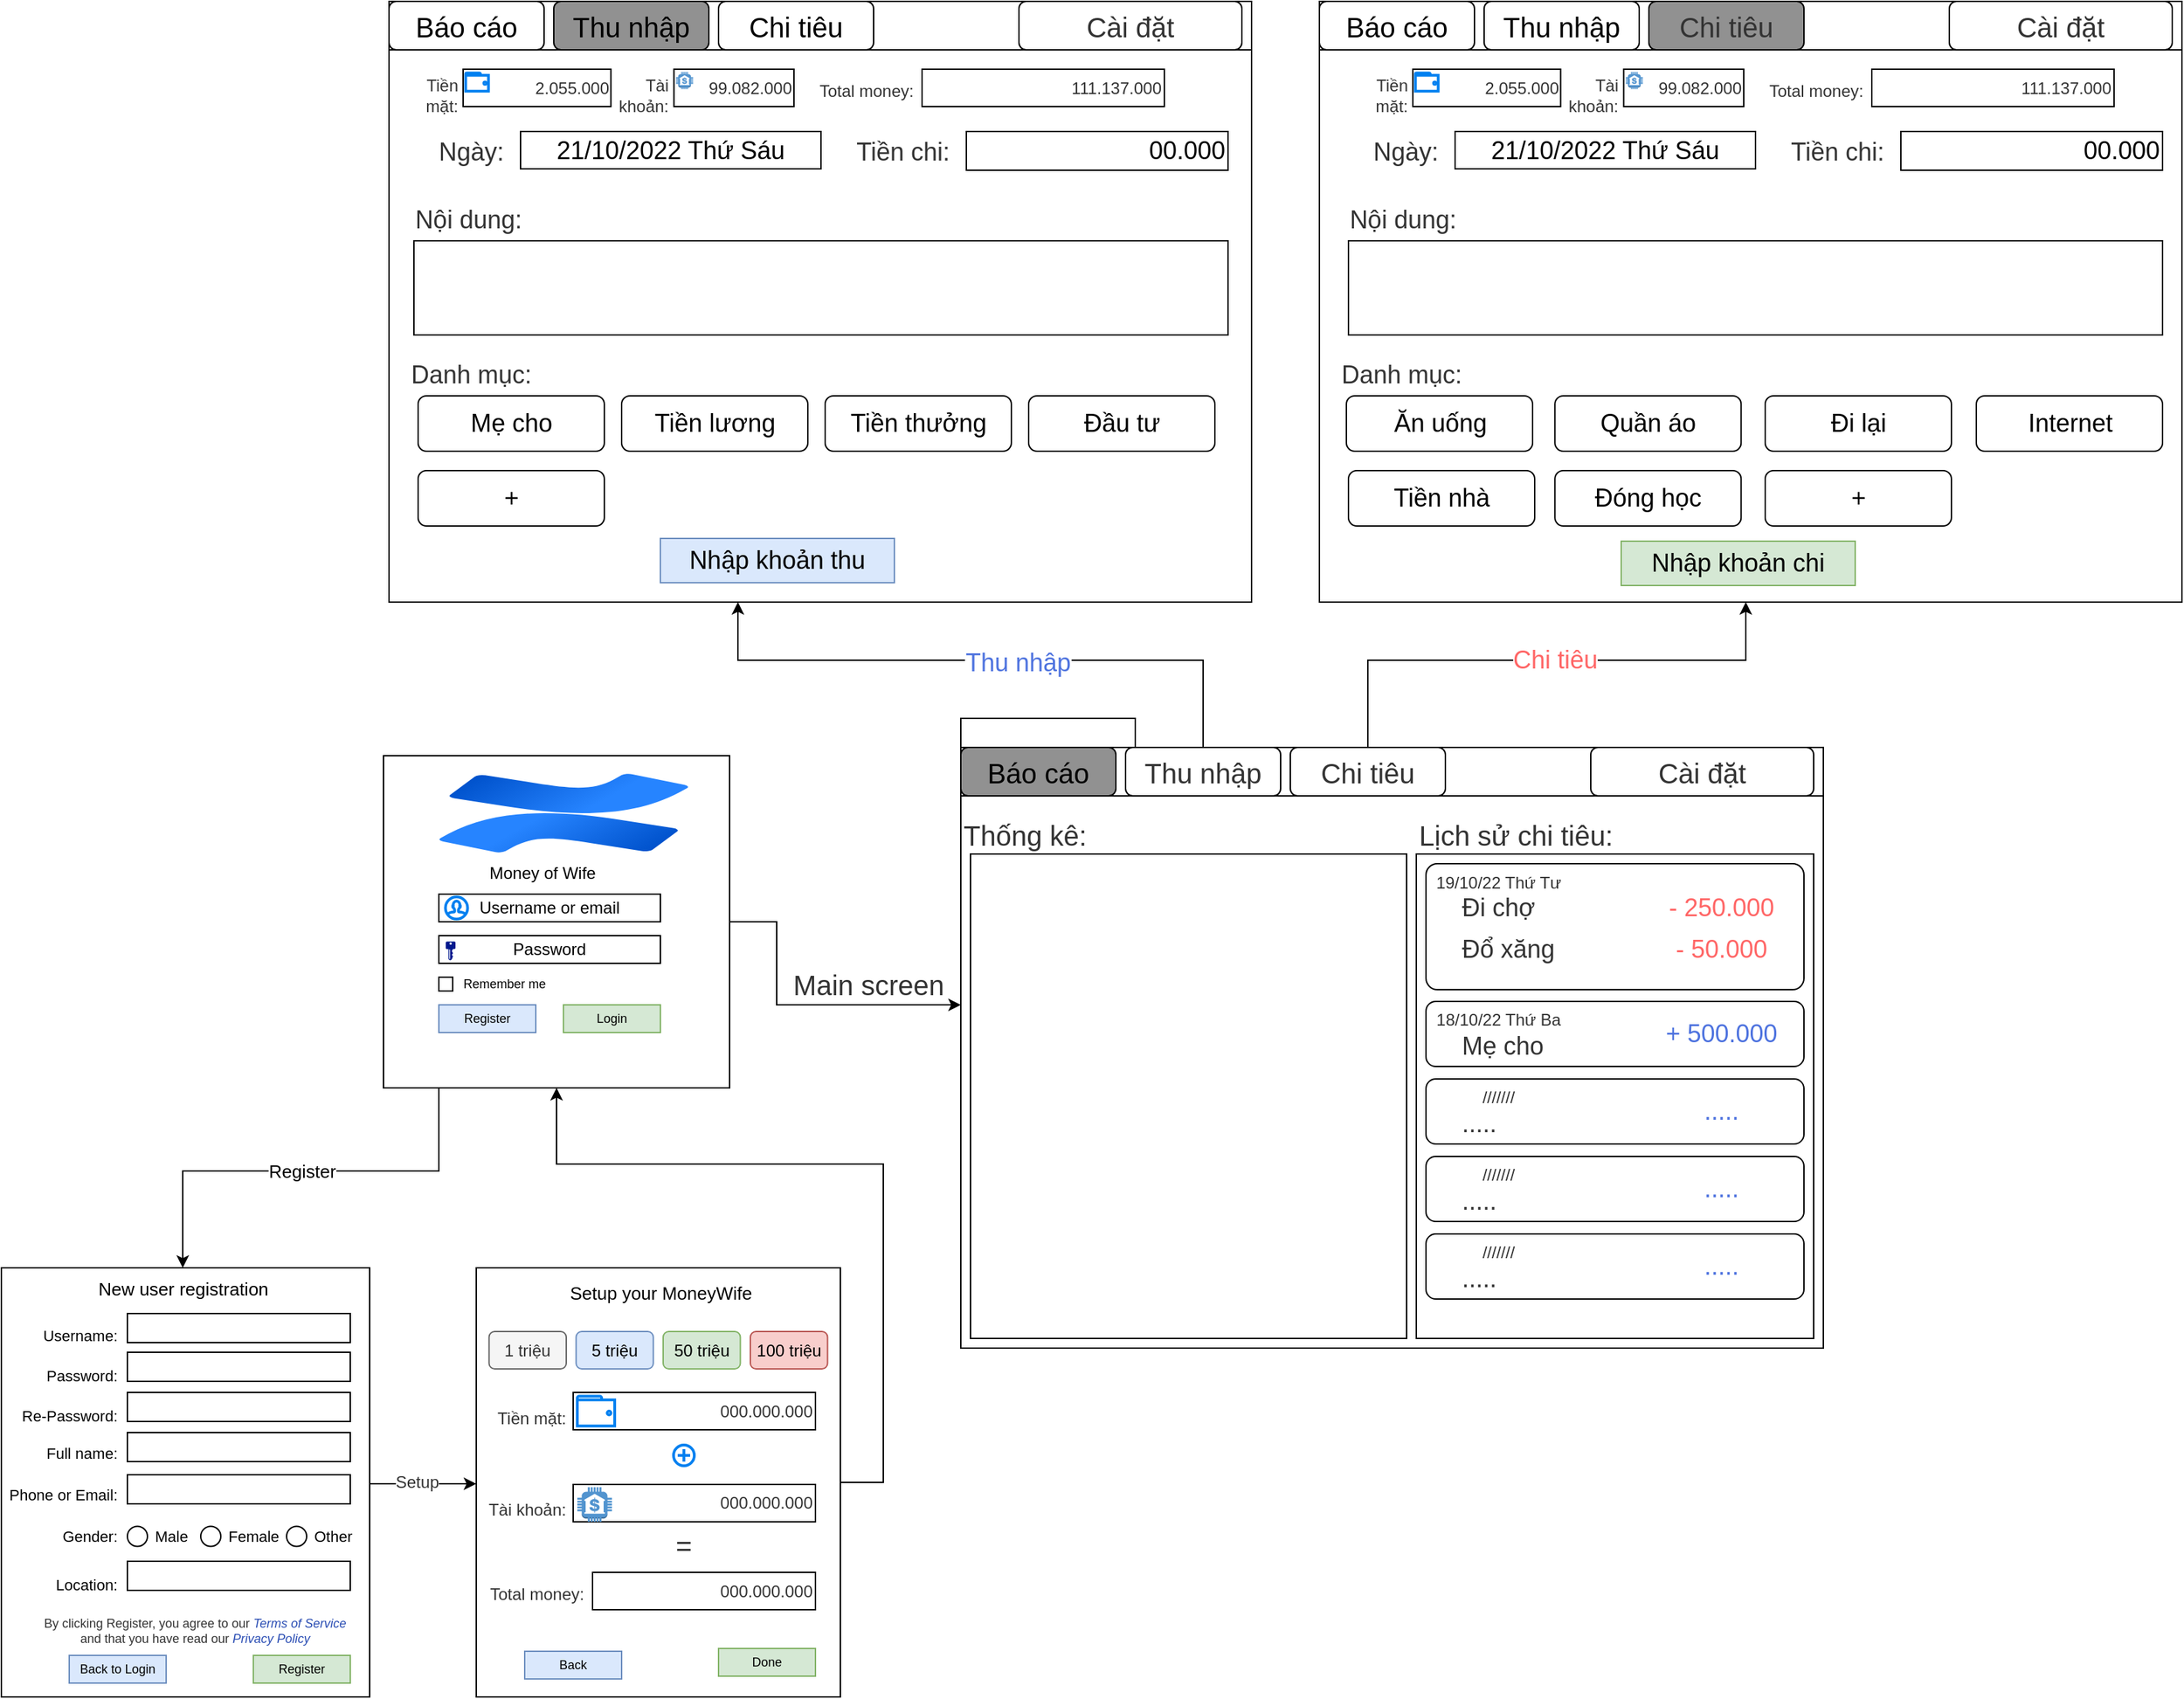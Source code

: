 <mxfile version="20.3.0" type="device"><diagram id="CC3MTmt1uT11RO-_CeCF" name="Page-1"><mxGraphModel dx="1822" dy="1257" grid="1" gridSize="7" guides="1" tooltips="1" connect="1" arrows="1" fold="1" page="0" pageScale="1" pageWidth="1600" pageHeight="900" math="0" shadow="0"><root><mxCell id="0"/><mxCell id="1" parent="0"/><mxCell id="pbvenS1O6Oq9CBR0KBw4-19" value="" style="edgeStyle=orthogonalEdgeStyle;rounded=0;orthogonalLoop=1;jettySize=auto;html=1;fontSize=9;" parent="1" source="pbvenS1O6Oq9CBR0KBw4-1" target="pbvenS1O6Oq9CBR0KBw4-18" edge="1"><mxGeometry relative="1" as="geometry"><Array as="points"><mxPoint x="120" y="530"/><mxPoint x="-65" y="530"/></Array></mxGeometry></mxCell><mxCell id="pbvenS1O6Oq9CBR0KBw4-20" value="Register" style="edgeLabel;html=1;align=center;verticalAlign=middle;resizable=0;points=[];fontSize=13;" parent="pbvenS1O6Oq9CBR0KBw4-19" vertex="1" connectable="0"><mxGeometry x="-0.134" y="2" relative="1" as="geometry"><mxPoint x="-23" y="-2" as="offset"/></mxGeometry></mxCell><mxCell id="pbvenS1O6Oq9CBR0KBw4-93" style="edgeStyle=orthogonalEdgeStyle;rounded=0;orthogonalLoop=1;jettySize=auto;html=1;fontSize=20;fontColor=#333333;" parent="1" source="pbvenS1O6Oq9CBR0KBw4-1" target="pbvenS1O6Oq9CBR0KBw4-88" edge="1"><mxGeometry relative="1" as="geometry"><Array as="points"><mxPoint x="364" y="350"/><mxPoint x="364" y="410"/></Array></mxGeometry></mxCell><mxCell id="pbvenS1O6Oq9CBR0KBw4-1" value="" style="rounded=0;whiteSpace=wrap;html=1;" parent="1" vertex="1"><mxGeometry x="80" y="230" width="250" height="240" as="geometry"/></mxCell><mxCell id="pbvenS1O6Oq9CBR0KBw4-2" value="Username or email" style="rounded=0;whiteSpace=wrap;html=1;" parent="1" vertex="1"><mxGeometry x="120" y="330" width="160" height="20" as="geometry"/></mxCell><mxCell id="pbvenS1O6Oq9CBR0KBw4-3" value="Password" style="rounded=0;whiteSpace=wrap;html=1;" parent="1" vertex="1"><mxGeometry x="120" y="360" width="160" height="20" as="geometry"/></mxCell><mxCell id="pbvenS1O6Oq9CBR0KBw4-4" value="Money of Wife" style="text;html=1;strokeColor=none;fillColor=none;align=center;verticalAlign=middle;whiteSpace=wrap;rounded=0;" parent="1" vertex="1"><mxGeometry x="150" y="300" width="90" height="30" as="geometry"/></mxCell><mxCell id="pbvenS1O6Oq9CBR0KBw4-7" value="Login" style="rounded=0;whiteSpace=wrap;html=1;fontSize=9;fillColor=#d5e8d4;strokeColor=#82b366;" parent="1" vertex="1"><mxGeometry x="210" y="410" width="70" height="20" as="geometry"/></mxCell><mxCell id="pbvenS1O6Oq9CBR0KBw4-9" value="Register" style="rounded=0;whiteSpace=wrap;html=1;fontSize=9;fillColor=#dae8fc;strokeColor=#6c8ebf;" parent="1" vertex="1"><mxGeometry x="120" y="410" width="70" height="20" as="geometry"/></mxCell><mxCell id="pbvenS1O6Oq9CBR0KBw4-10" value="" style="html=1;verticalLabelPosition=bottom;align=center;labelBackgroundColor=#ffffff;verticalAlign=top;strokeWidth=2;strokeColor=#0080F0;shadow=0;dashed=0;shape=mxgraph.ios7.icons.user;fontSize=9;aspect=fixed;" parent="1" vertex="1"><mxGeometry x="124.75" y="332" width="16" height="16" as="geometry"/></mxCell><mxCell id="pbvenS1O6Oq9CBR0KBw4-12" value="" style="sketch=0;aspect=fixed;pointerEvents=1;shadow=0;dashed=0;html=1;strokeColor=none;labelPosition=center;verticalLabelPosition=bottom;verticalAlign=top;align=center;fillColor=#00188D;shape=mxgraph.mscae.enterprise.key_permissions;fontSize=9;" parent="1" vertex="1"><mxGeometry x="125" y="364.27" width="7" height="13.47" as="geometry"/></mxCell><mxCell id="pbvenS1O6Oq9CBR0KBw4-13" value="" style="image;image=img/lib/atlassian/Confluence_Logo.svg;fontSize=9;" parent="1" vertex="1"><mxGeometry x="120" y="243" width="180.5" height="57" as="geometry"/></mxCell><mxCell id="pbvenS1O6Oq9CBR0KBw4-14" value="" style="group" parent="1" vertex="1" connectable="0"><mxGeometry x="120" y="390" width="80" height="10" as="geometry"/></mxCell><mxCell id="pbvenS1O6Oq9CBR0KBw4-5" value="Remember me" style="text;html=1;strokeColor=none;fillColor=none;align=center;verticalAlign=middle;whiteSpace=wrap;rounded=0;fontSize=9;" parent="pbvenS1O6Oq9CBR0KBw4-14" vertex="1"><mxGeometry x="15" width="65" height="10" as="geometry"/></mxCell><mxCell id="pbvenS1O6Oq9CBR0KBw4-6" value="" style="rounded=0;whiteSpace=wrap;html=1;fontSize=9;" parent="pbvenS1O6Oq9CBR0KBw4-14" vertex="1"><mxGeometry width="10" height="10" as="geometry"/></mxCell><mxCell id="pbvenS1O6Oq9CBR0KBw4-56" value="" style="edgeStyle=orthogonalEdgeStyle;rounded=0;orthogonalLoop=1;jettySize=auto;html=1;fontSize=9;fontColor=#294CB3;" parent="1" source="pbvenS1O6Oq9CBR0KBw4-18" target="pbvenS1O6Oq9CBR0KBw4-55" edge="1"><mxGeometry relative="1" as="geometry"><Array as="points"><mxPoint x="105" y="756"/><mxPoint x="105" y="756"/></Array></mxGeometry></mxCell><mxCell id="pbvenS1O6Oq9CBR0KBw4-58" value="&lt;font color=&quot;#333333&quot; style=&quot;font-size: 12px;&quot;&gt;Setup&lt;/font&gt;" style="edgeLabel;html=1;align=center;verticalAlign=middle;resizable=0;points=[];fontSize=12;fontColor=#294CB3;" parent="pbvenS1O6Oq9CBR0KBw4-56" vertex="1" connectable="0"><mxGeometry x="0.135" relative="1" as="geometry"><mxPoint x="-10" y="-1" as="offset"/></mxGeometry></mxCell><mxCell id="pbvenS1O6Oq9CBR0KBw4-18" value="" style="rounded=0;whiteSpace=wrap;html=1;" parent="1" vertex="1"><mxGeometry x="-196" y="600" width="266" height="310" as="geometry"/></mxCell><mxCell id="pbvenS1O6Oq9CBR0KBw4-21" value="New user registration" style="text;html=1;strokeColor=none;fillColor=none;align=center;verticalAlign=middle;whiteSpace=wrap;rounded=0;fontSize=13;" parent="1" vertex="1"><mxGeometry x="-132.5" y="600" width="135" height="30" as="geometry"/></mxCell><mxCell id="pbvenS1O6Oq9CBR0KBw4-22" value="Username:" style="text;html=1;strokeColor=none;fillColor=none;align=right;verticalAlign=middle;whiteSpace=wrap;rounded=0;fontSize=11;" parent="1" vertex="1"><mxGeometry x="-170" y="644" width="60" height="10" as="geometry"/></mxCell><mxCell id="pbvenS1O6Oq9CBR0KBw4-23" value="Password:" style="text;html=1;strokeColor=none;fillColor=none;align=right;verticalAlign=middle;whiteSpace=wrap;rounded=0;fontSize=11;" parent="1" vertex="1"><mxGeometry x="-170" y="673" width="60" height="9" as="geometry"/></mxCell><mxCell id="pbvenS1O6Oq9CBR0KBw4-24" value="Re-Password:" style="text;html=1;strokeColor=none;fillColor=none;align=right;verticalAlign=middle;whiteSpace=wrap;rounded=0;fontSize=11;" parent="1" vertex="1"><mxGeometry x="-190" y="702" width="80" height="9" as="geometry"/></mxCell><mxCell id="pbvenS1O6Oq9CBR0KBw4-25" value="Phone or Email:" style="text;html=1;strokeColor=none;fillColor=none;align=right;verticalAlign=middle;whiteSpace=wrap;rounded=0;fontSize=11;" parent="1" vertex="1"><mxGeometry x="-196" y="756.5" width="86" height="14" as="geometry"/></mxCell><mxCell id="pbvenS1O6Oq9CBR0KBw4-26" value="Full name:" style="text;html=1;strokeColor=none;fillColor=none;align=right;verticalAlign=middle;whiteSpace=wrap;rounded=0;fontSize=11;" parent="1" vertex="1"><mxGeometry x="-170" y="728" width="60" height="12" as="geometry"/></mxCell><mxCell id="pbvenS1O6Oq9CBR0KBw4-29" value="Gender:" style="text;html=1;strokeColor=none;fillColor=none;align=right;verticalAlign=middle;whiteSpace=wrap;rounded=0;fontSize=11;" parent="1" vertex="1"><mxGeometry x="-170" y="784" width="60" height="20" as="geometry"/></mxCell><mxCell id="pbvenS1O6Oq9CBR0KBw4-30" value="Location:" style="text;html=1;strokeColor=none;fillColor=none;align=right;verticalAlign=middle;whiteSpace=wrap;rounded=0;fontSize=11;" parent="1" vertex="1"><mxGeometry x="-170" y="819" width="60" height="20" as="geometry"/></mxCell><mxCell id="pbvenS1O6Oq9CBR0KBw4-31" value="Register" style="rounded=0;whiteSpace=wrap;html=1;fontSize=9;fillColor=#d5e8d4;strokeColor=#82b366;" parent="1" vertex="1"><mxGeometry x="-14" y="880" width="70" height="20" as="geometry"/></mxCell><mxCell id="pbvenS1O6Oq9CBR0KBw4-32" value="" style="rounded=0;whiteSpace=wrap;html=1;fontSize=11;" parent="1" vertex="1"><mxGeometry x="-105" y="633" width="161" height="21" as="geometry"/></mxCell><mxCell id="pbvenS1O6Oq9CBR0KBw4-33" value="" style="rounded=0;whiteSpace=wrap;html=1;fontSize=11;" parent="1" vertex="1"><mxGeometry x="-105" y="661" width="161" height="21" as="geometry"/></mxCell><mxCell id="pbvenS1O6Oq9CBR0KBw4-34" value="" style="rounded=0;whiteSpace=wrap;html=1;fontSize=11;" parent="1" vertex="1"><mxGeometry x="-105" y="690" width="161" height="21" as="geometry"/></mxCell><mxCell id="pbvenS1O6Oq9CBR0KBw4-35" value="" style="rounded=0;whiteSpace=wrap;html=1;fontSize=11;" parent="1" vertex="1"><mxGeometry x="-105" y="719" width="161" height="21" as="geometry"/></mxCell><mxCell id="pbvenS1O6Oq9CBR0KBw4-36" value="" style="rounded=0;whiteSpace=wrap;html=1;fontSize=11;" parent="1" vertex="1"><mxGeometry x="-105" y="749.5" width="161" height="21" as="geometry"/></mxCell><mxCell id="pbvenS1O6Oq9CBR0KBw4-38" value="" style="rounded=0;whiteSpace=wrap;html=1;fontSize=11;" parent="1" vertex="1"><mxGeometry x="-105" y="812" width="161" height="21" as="geometry"/></mxCell><mxCell id="pbvenS1O6Oq9CBR0KBw4-41" value="" style="group" parent="1" vertex="1" connectable="0"><mxGeometry x="-105" y="786.75" width="52.5" height="14.5" as="geometry"/></mxCell><mxCell id="pbvenS1O6Oq9CBR0KBw4-39" value="" style="ellipse;whiteSpace=wrap;html=1;aspect=fixed;fontSize=11;" parent="pbvenS1O6Oq9CBR0KBw4-41" vertex="1"><mxGeometry width="14.5" height="14.5" as="geometry"/></mxCell><mxCell id="pbvenS1O6Oq9CBR0KBw4-40" value="Male" style="text;html=1;strokeColor=none;fillColor=none;align=left;verticalAlign=middle;whiteSpace=wrap;rounded=0;fontSize=11;" parent="pbvenS1O6Oq9CBR0KBw4-41" vertex="1"><mxGeometry x="17.5" y="3.75" width="35" height="7" as="geometry"/></mxCell><mxCell id="pbvenS1O6Oq9CBR0KBw4-44" value="" style="group" parent="1" vertex="1" connectable="0"><mxGeometry x="-52" y="786.75" width="52.5" height="14.5" as="geometry"/></mxCell><mxCell id="pbvenS1O6Oq9CBR0KBw4-45" value="" style="ellipse;whiteSpace=wrap;html=1;aspect=fixed;fontSize=11;" parent="pbvenS1O6Oq9CBR0KBw4-44" vertex="1"><mxGeometry width="14.5" height="14.5" as="geometry"/></mxCell><mxCell id="pbvenS1O6Oq9CBR0KBw4-46" value="Female" style="text;html=1;strokeColor=none;fillColor=none;align=left;verticalAlign=middle;whiteSpace=wrap;rounded=0;fontSize=11;" parent="pbvenS1O6Oq9CBR0KBw4-44" vertex="1"><mxGeometry x="17.5" y="3.75" width="35" height="7" as="geometry"/></mxCell><mxCell id="pbvenS1O6Oq9CBR0KBw4-47" value="" style="group" parent="1" vertex="1" connectable="0"><mxGeometry x="10" y="786.75" width="52.5" height="14.5" as="geometry"/></mxCell><mxCell id="pbvenS1O6Oq9CBR0KBw4-48" value="" style="ellipse;whiteSpace=wrap;html=1;aspect=fixed;fontSize=11;" parent="pbvenS1O6Oq9CBR0KBw4-47" vertex="1"><mxGeometry width="14.5" height="14.5" as="geometry"/></mxCell><mxCell id="pbvenS1O6Oq9CBR0KBw4-49" value="Other" style="text;html=1;strokeColor=none;fillColor=none;align=left;verticalAlign=middle;whiteSpace=wrap;rounded=0;fontSize=11;" parent="pbvenS1O6Oq9CBR0KBw4-47" vertex="1"><mxGeometry x="17.5" y="3.75" width="35" height="7" as="geometry"/></mxCell><mxCell id="pbvenS1O6Oq9CBR0KBw4-51" value="Back to Login" style="rounded=0;whiteSpace=wrap;html=1;fontSize=9;fillColor=#dae8fc;strokeColor=#6c8ebf;" parent="1" vertex="1"><mxGeometry x="-147" y="880" width="70" height="20" as="geometry"/></mxCell><mxCell id="pbvenS1O6Oq9CBR0KBw4-54" value="&lt;font color=&quot;#333333&quot;&gt;By clicking Register, you agree to our &lt;/font&gt;&lt;font color=&quot;#294cb3&quot;&gt;&lt;i&gt;Terms of Service&lt;/i&gt;&lt;/font&gt;&lt;font color=&quot;#333333&quot;&gt; and that you have read our &lt;/font&gt;&lt;font color=&quot;#294cb3&quot;&gt;&lt;i&gt;Privacy Policy&lt;/i&gt;&lt;/font&gt;" style="text;html=1;strokeColor=none;fillColor=none;align=center;verticalAlign=middle;whiteSpace=wrap;rounded=0;fontSize=9;fontColor=#4E73DF;" parent="1" vertex="1"><mxGeometry x="-168" y="847" width="224" height="30" as="geometry"/></mxCell><mxCell id="pbvenS1O6Oq9CBR0KBw4-89" value="" style="edgeStyle=orthogonalEdgeStyle;rounded=0;orthogonalLoop=1;jettySize=auto;html=1;fontSize=20;fontColor=#333333;" parent="1" source="pbvenS1O6Oq9CBR0KBw4-55" target="pbvenS1O6Oq9CBR0KBw4-1" edge="1"><mxGeometry relative="1" as="geometry"><Array as="points"><mxPoint x="441" y="755"/><mxPoint x="441" y="525"/><mxPoint x="205" y="525"/></Array></mxGeometry></mxCell><mxCell id="pbvenS1O6Oq9CBR0KBw4-55" value="" style="rounded=0;whiteSpace=wrap;html=1;" parent="1" vertex="1"><mxGeometry x="147" y="600" width="263" height="310" as="geometry"/></mxCell><mxCell id="pbvenS1O6Oq9CBR0KBw4-57" value="Setup your MoneyWife" style="text;html=1;strokeColor=none;fillColor=none;align=center;verticalAlign=middle;whiteSpace=wrap;rounded=0;fontSize=13;" parent="1" vertex="1"><mxGeometry x="212.5" y="603" width="135" height="30" as="geometry"/></mxCell><mxCell id="pbvenS1O6Oq9CBR0KBw4-62" value="1 triệu" style="rounded=1;whiteSpace=wrap;html=1;fontSize=12;fontColor=#333333;fillColor=#f5f5f5;strokeColor=#666666;" parent="1" vertex="1"><mxGeometry x="156.25" y="646" width="55.75" height="27" as="geometry"/></mxCell><mxCell id="pbvenS1O6Oq9CBR0KBw4-64" value="5 triệu" style="rounded=1;whiteSpace=wrap;html=1;fontSize=12;fillColor=#dae8fc;strokeColor=#6c8ebf;" parent="1" vertex="1"><mxGeometry x="219.13" y="646" width="55.75" height="27" as="geometry"/></mxCell><mxCell id="pbvenS1O6Oq9CBR0KBw4-65" value="50 triệu" style="rounded=1;whiteSpace=wrap;html=1;fontSize=12;fillColor=#d5e8d4;strokeColor=#82b366;" parent="1" vertex="1"><mxGeometry x="282" y="646" width="55.75" height="27" as="geometry"/></mxCell><mxCell id="pbvenS1O6Oq9CBR0KBw4-66" value="100 triệu" style="rounded=1;whiteSpace=wrap;html=1;fontSize=12;fillColor=#f8cecc;strokeColor=#b85450;" parent="1" vertex="1"><mxGeometry x="345" y="646" width="55.75" height="27" as="geometry"/></mxCell><mxCell id="pbvenS1O6Oq9CBR0KBw4-76" value="" style="group" parent="1" vertex="1" connectable="0"><mxGeometry x="140.75" y="690" width="251.25" height="28.5" as="geometry"/></mxCell><mxCell id="pbvenS1O6Oq9CBR0KBw4-69" value="000.000.000" style="rounded=0;whiteSpace=wrap;html=1;fontSize=12;fontColor=#333333;align=right;" parent="pbvenS1O6Oq9CBR0KBw4-76" vertex="1"><mxGeometry x="76.25" width="175" height="27" as="geometry"/></mxCell><mxCell id="pbvenS1O6Oq9CBR0KBw4-70" value="" style="html=1;verticalLabelPosition=bottom;align=center;labelBackgroundColor=#ffffff;verticalAlign=top;strokeWidth=2;strokeColor=#0080F0;shadow=0;dashed=0;shape=mxgraph.ios7.icons.wallet;fontSize=12;fontColor=#333333;aspect=fixed;" parent="pbvenS1O6Oq9CBR0KBw4-76" vertex="1"><mxGeometry x="79.25" y="2.7" width="27" height="21.6" as="geometry"/></mxCell><mxCell id="pbvenS1O6Oq9CBR0KBw4-72" value="Tiền mặt:" style="text;html=1;strokeColor=none;fillColor=none;align=right;verticalAlign=middle;whiteSpace=wrap;rounded=0;fontSize=12;fontColor=#333333;" parent="pbvenS1O6Oq9CBR0KBw4-76" vertex="1"><mxGeometry y="8.5" width="73" height="20" as="geometry"/></mxCell><mxCell id="pbvenS1O6Oq9CBR0KBw4-77" value="" style="group" parent="1" vertex="1" connectable="0"><mxGeometry x="140.75" y="756.5" width="251.25" height="28.5" as="geometry"/></mxCell><mxCell id="pbvenS1O6Oq9CBR0KBw4-73" value="000.000.000" style="rounded=0;whiteSpace=wrap;html=1;fontSize=12;fontColor=#333333;align=right;" parent="pbvenS1O6Oq9CBR0KBw4-77" vertex="1"><mxGeometry x="76.25" width="175" height="27" as="geometry"/></mxCell><mxCell id="pbvenS1O6Oq9CBR0KBw4-74" value="Tài khoản:" style="text;html=1;strokeColor=none;fillColor=none;align=right;verticalAlign=middle;whiteSpace=wrap;rounded=0;fontSize=12;fontColor=#333333;" parent="pbvenS1O6Oq9CBR0KBw4-77" vertex="1"><mxGeometry y="8.5" width="73" height="20" as="geometry"/></mxCell><mxCell id="pbvenS1O6Oq9CBR0KBw4-75" value="" style="outlineConnect=0;dashed=0;verticalLabelPosition=bottom;verticalAlign=top;align=center;html=1;shape=mxgraph.aws3.bank;fillColor=#5294CF;gradientColor=none;fontSize=12;fontColor=#333333;aspect=fixed;" parent="pbvenS1O6Oq9CBR0KBw4-77" vertex="1"><mxGeometry x="79.25" y="2" width="25" height="25" as="geometry"/></mxCell><mxCell id="pbvenS1O6Oq9CBR0KBw4-78" value="" style="group" parent="1" vertex="1" connectable="0"><mxGeometry x="154" y="820" width="252" height="27" as="geometry"/></mxCell><mxCell id="pbvenS1O6Oq9CBR0KBw4-59" value="000.000.000" style="rounded=0;whiteSpace=wrap;html=1;fontSize=12;fontColor=#333333;align=right;" parent="pbvenS1O6Oq9CBR0KBw4-78" vertex="1"><mxGeometry x="77" width="161" height="27" as="geometry"/></mxCell><mxCell id="pbvenS1O6Oq9CBR0KBw4-60" value="Total money:" style="text;html=1;strokeColor=none;fillColor=none;align=right;verticalAlign=middle;whiteSpace=wrap;rounded=0;fontSize=12;fontColor=#333333;" parent="pbvenS1O6Oq9CBR0KBw4-78" vertex="1"><mxGeometry y="6" width="73" height="20" as="geometry"/></mxCell><mxCell id="pbvenS1O6Oq9CBR0KBw4-82" value="" style="html=1;verticalLabelPosition=bottom;align=center;labelBackgroundColor=#ffffff;verticalAlign=top;strokeWidth=2;strokeColor=#0080F0;shadow=0;dashed=0;shape=mxgraph.ios7.icons.add;fontSize=12;fontColor=#333333;aspect=fixed;" parent="1" vertex="1"><mxGeometry x="289.5" y="728" width="15" height="15" as="geometry"/></mxCell><mxCell id="pbvenS1O6Oq9CBR0KBw4-83" value="=" style="text;html=1;strokeColor=none;fillColor=none;align=center;verticalAlign=middle;whiteSpace=wrap;rounded=0;fontSize=20;fontColor=#333333;" parent="1" vertex="1"><mxGeometry x="267" y="785" width="60" height="30" as="geometry"/></mxCell><mxCell id="pbvenS1O6Oq9CBR0KBw4-84" value="Done" style="rounded=0;whiteSpace=wrap;html=1;fontSize=9;fillColor=#d5e8d4;strokeColor=#82b366;" parent="1" vertex="1"><mxGeometry x="322" y="875" width="70" height="20" as="geometry"/></mxCell><mxCell id="pbvenS1O6Oq9CBR0KBw4-85" value="Back" style="rounded=0;whiteSpace=wrap;html=1;fontSize=9;fillColor=#dae8fc;strokeColor=#6c8ebf;" parent="1" vertex="1"><mxGeometry x="182" y="877" width="70" height="20" as="geometry"/></mxCell><mxCell id="pbvenS1O6Oq9CBR0KBw4-169" value="" style="edgeStyle=orthogonalEdgeStyle;rounded=0;orthogonalLoop=1;jettySize=auto;html=1;fontSize=18;fontColor=#4E73DF;" parent="1" source="pbvenS1O6Oq9CBR0KBw4-88" target="pbvenS1O6Oq9CBR0KBw4-168" edge="1"><mxGeometry relative="1" as="geometry"><Array as="points"><mxPoint x="791" y="161"/><mxPoint x="1064" y="161"/></Array></mxGeometry></mxCell><mxCell id="pbvenS1O6Oq9CBR0KBw4-170" value="&lt;font color=&quot;#ff6666&quot;&gt;Chi tiêu&lt;/font&gt;" style="edgeLabel;html=1;align=center;verticalAlign=middle;resizable=0;points=[];fontSize=18;fontColor=#4E73DF;" parent="pbvenS1O6Oq9CBR0KBw4-169" vertex="1" connectable="0"><mxGeometry x="0.147" relative="1" as="geometry"><mxPoint x="-19" as="offset"/></mxGeometry></mxCell><mxCell id="pbvenS1O6Oq9CBR0KBw4-186" style="edgeStyle=orthogonalEdgeStyle;rounded=0;orthogonalLoop=1;jettySize=auto;html=1;fontSize=18;fontColor=#4E73DF;" parent="1" source="pbvenS1O6Oq9CBR0KBw4-88" target="pbvenS1O6Oq9CBR0KBw4-179" edge="1"><mxGeometry relative="1" as="geometry"><Array as="points"><mxPoint x="672" y="161"/><mxPoint x="336" y="161"/></Array></mxGeometry></mxCell><mxCell id="pbvenS1O6Oq9CBR0KBw4-187" value="&lt;span style=&quot;color: rgb(78, 115, 223);&quot;&gt;Thu nhập&lt;/span&gt;" style="edgeLabel;html=1;align=center;verticalAlign=middle;resizable=0;points=[];fontSize=18;fontColor=#FF6666;" parent="pbvenS1O6Oq9CBR0KBw4-186" vertex="1" connectable="0"><mxGeometry x="-0.107" y="2" relative="1" as="geometry"><mxPoint as="offset"/></mxGeometry></mxCell><mxCell id="pbvenS1O6Oq9CBR0KBw4-88" value="" style="rounded=0;whiteSpace=wrap;html=1;" parent="1" vertex="1"><mxGeometry x="497" y="224" width="623" height="434" as="geometry"/></mxCell><mxCell id="pbvenS1O6Oq9CBR0KBw4-96" value="Main screen" style="text;html=1;strokeColor=none;fillColor=none;align=center;verticalAlign=middle;whiteSpace=wrap;rounded=0;fontSize=20;fontColor=#333333;" parent="1" vertex="1"><mxGeometry x="371" y="380" width="119" height="30" as="geometry"/></mxCell><mxCell id="pbvenS1O6Oq9CBR0KBw4-98" value="" style="rounded=0;whiteSpace=wrap;html=1;fontSize=20;fontColor=#333333;" parent="1" vertex="1"><mxGeometry x="497" y="224" width="623" height="35" as="geometry"/></mxCell><mxCell id="pbvenS1O6Oq9CBR0KBw4-99" value="Thu nhập" style="rounded=1;whiteSpace=wrap;html=1;fontSize=20;fontColor=#333333;" parent="1" vertex="1"><mxGeometry x="616" y="224" width="112" height="35" as="geometry"/></mxCell><mxCell id="pbvenS1O6Oq9CBR0KBw4-100" value="Chi tiêu" style="rounded=1;whiteSpace=wrap;html=1;fontSize=20;fontColor=#333333;" parent="1" vertex="1"><mxGeometry x="735" y="224" width="112" height="35" as="geometry"/></mxCell><mxCell id="pbvenS1O6Oq9CBR0KBw4-102" value="Báo cáo" style="rounded=1;whiteSpace=wrap;html=1;fontSize=20;fillColor=#919191;" parent="1" vertex="1"><mxGeometry x="497" y="224" width="112" height="35" as="geometry"/></mxCell><mxCell id="pbvenS1O6Oq9CBR0KBw4-103" value="" style="rounded=0;whiteSpace=wrap;html=1;fontSize=20;fontColor=#333333;" parent="1" vertex="1"><mxGeometry x="497" y="203" width="126" height="21" as="geometry"/></mxCell><mxCell id="pbvenS1O6Oq9CBR0KBw4-107" value="Cài đặt" style="rounded=1;whiteSpace=wrap;html=1;fontSize=20;fontColor=#333333;" parent="1" vertex="1"><mxGeometry x="952" y="224" width="161" height="35" as="geometry"/></mxCell><mxCell id="pbvenS1O6Oq9CBR0KBw4-126" value="Lịch sử chi tiêu:" style="text;html=1;strokeColor=none;fillColor=none;align=left;verticalAlign=middle;whiteSpace=wrap;rounded=0;fontSize=20;fontColor=#333333;" parent="1" vertex="1"><mxGeometry x="826" y="271.5" width="175" height="30" as="geometry"/></mxCell><mxCell id="pbvenS1O6Oq9CBR0KBw4-127" value="" style="rounded=0;whiteSpace=wrap;html=1;fontSize=20;fontColor=#333333;fillColor=#FFFFFF;" parent="1" vertex="1"><mxGeometry x="826" y="301" width="287" height="350" as="geometry"/></mxCell><mxCell id="pbvenS1O6Oq9CBR0KBw4-128" value="" style="rounded=0;whiteSpace=wrap;html=1;fontSize=20;fontColor=#333333;fillColor=#FFFFFF;" parent="1" vertex="1"><mxGeometry x="504" y="301" width="315" height="350" as="geometry"/></mxCell><mxCell id="pbvenS1O6Oq9CBR0KBw4-129" value="Thống kê:" style="text;html=1;strokeColor=none;fillColor=none;align=left;verticalAlign=middle;whiteSpace=wrap;rounded=0;fontSize=20;fontColor=#333333;" parent="1" vertex="1"><mxGeometry x="497" y="271.5" width="175" height="30" as="geometry"/></mxCell><mxCell id="pbvenS1O6Oq9CBR0KBw4-140" value="" style="group" parent="1" vertex="1" connectable="0"><mxGeometry x="833" y="406" width="273" height="48.5" as="geometry"/></mxCell><mxCell id="pbvenS1O6Oq9CBR0KBw4-141" value="&lt;font style=&quot;font-size: 12px;&quot;&gt;&lt;br&gt;&lt;/font&gt;" style="rounded=1;whiteSpace=wrap;html=1;fontSize=20;fontColor=#333333;fillColor=#FFFFFF;align=left;spacingBottom=37;spacingTop=0;spacing=4;horizontal=1;verticalAlign=top;" parent="pbvenS1O6Oq9CBR0KBw4-140" vertex="1"><mxGeometry y="1.5" width="273" height="47" as="geometry"/></mxCell><mxCell id="pbvenS1O6Oq9CBR0KBw4-142" value="&lt;span style=&quot;text-align: left;&quot;&gt;18/10/22 Thứ Ba&lt;/span&gt;" style="text;html=1;strokeColor=none;fillColor=none;align=center;verticalAlign=middle;whiteSpace=wrap;rounded=0;fontSize=12;fontColor=#333333;" parent="pbvenS1O6Oq9CBR0KBw4-140" vertex="1"><mxGeometry width="105" height="30" as="geometry"/></mxCell><mxCell id="pbvenS1O6Oq9CBR0KBw4-143" value="+ 500.000" style="text;html=1;strokeColor=none;fillColor=none;align=center;verticalAlign=middle;whiteSpace=wrap;rounded=0;fontSize=18;fontColor=#4E73DF;" parent="pbvenS1O6Oq9CBR0KBw4-140" vertex="1"><mxGeometry x="168" y="18" width="91" height="14" as="geometry"/></mxCell><mxCell id="pbvenS1O6Oq9CBR0KBw4-144" value="Mẹ cho" style="text;html=1;strokeColor=none;fillColor=none;align=left;verticalAlign=middle;whiteSpace=wrap;rounded=0;fontSize=18;fontColor=#333333;" parent="pbvenS1O6Oq9CBR0KBw4-140" vertex="1"><mxGeometry x="24" y="18.5" width="74" height="30" as="geometry"/></mxCell><mxCell id="pbvenS1O6Oq9CBR0KBw4-130" value="&lt;font style=&quot;font-size: 12px;&quot;&gt;&lt;br&gt;&lt;/font&gt;" style="rounded=1;whiteSpace=wrap;html=1;fontSize=20;fontColor=#333333;fillColor=#FFFFFF;align=left;spacingBottom=37;spacingTop=0;spacing=4;horizontal=1;verticalAlign=top;arcSize=9;" parent="1" vertex="1"><mxGeometry x="833" y="308" width="273" height="91" as="geometry"/></mxCell><mxCell id="pbvenS1O6Oq9CBR0KBw4-131" value="&lt;span style=&quot;text-align: left;&quot;&gt;19/10/22 Thứ Tư&lt;/span&gt;" style="text;html=1;strokeColor=none;fillColor=none;align=center;verticalAlign=middle;whiteSpace=wrap;rounded=0;fontSize=12;fontColor=#333333;" parent="1" vertex="1"><mxGeometry x="833" y="306.5" width="105" height="30" as="geometry"/></mxCell><mxCell id="pbvenS1O6Oq9CBR0KBw4-132" value="- 250.000" style="text;html=1;strokeColor=none;fillColor=none;align=center;verticalAlign=middle;whiteSpace=wrap;rounded=0;fontSize=18;fontColor=#FF6666;" parent="1" vertex="1"><mxGeometry x="1001" y="333" width="91" height="14" as="geometry"/></mxCell><mxCell id="pbvenS1O6Oq9CBR0KBw4-133" value="Đi chợ" style="text;html=1;strokeColor=none;fillColor=none;align=left;verticalAlign=middle;whiteSpace=wrap;rounded=0;fontSize=18;fontColor=#333333;" parent="1" vertex="1"><mxGeometry x="857" y="325" width="74" height="30" as="geometry"/></mxCell><mxCell id="pbvenS1O6Oq9CBR0KBw4-145" value="Đổ xăng" style="text;html=1;strokeColor=none;fillColor=none;align=left;verticalAlign=middle;whiteSpace=wrap;rounded=0;fontSize=18;fontColor=#333333;" parent="1" vertex="1"><mxGeometry x="857" y="355" width="74" height="30" as="geometry"/></mxCell><mxCell id="pbvenS1O6Oq9CBR0KBw4-146" value="- 50.000" style="text;html=1;strokeColor=none;fillColor=none;align=center;verticalAlign=middle;whiteSpace=wrap;rounded=0;fontSize=18;fontColor=#FF6666;" parent="1" vertex="1"><mxGeometry x="1001" y="363" width="91" height="14" as="geometry"/></mxCell><mxCell id="pbvenS1O6Oq9CBR0KBw4-153" value="" style="group" parent="1" vertex="1" connectable="0"><mxGeometry x="833" y="462" width="273" height="48.5" as="geometry"/></mxCell><mxCell id="pbvenS1O6Oq9CBR0KBw4-154" value="&lt;font style=&quot;font-size: 12px;&quot;&gt;&lt;br&gt;&lt;/font&gt;" style="rounded=1;whiteSpace=wrap;html=1;fontSize=20;fontColor=#333333;fillColor=#FFFFFF;align=left;spacingBottom=37;spacingTop=0;spacing=4;horizontal=1;verticalAlign=top;" parent="pbvenS1O6Oq9CBR0KBw4-153" vertex="1"><mxGeometry y="1.5" width="273" height="47" as="geometry"/></mxCell><mxCell id="pbvenS1O6Oq9CBR0KBw4-155" value="&lt;div style=&quot;text-align: left;&quot;&gt;///////&lt;/div&gt;" style="text;html=1;strokeColor=none;fillColor=none;align=center;verticalAlign=middle;whiteSpace=wrap;rounded=0;fontSize=12;fontColor=#333333;" parent="pbvenS1O6Oq9CBR0KBw4-153" vertex="1"><mxGeometry width="105" height="30" as="geometry"/></mxCell><mxCell id="pbvenS1O6Oq9CBR0KBw4-156" value="....." style="text;html=1;strokeColor=none;fillColor=none;align=center;verticalAlign=middle;whiteSpace=wrap;rounded=0;fontSize=18;fontColor=#4E73DF;" parent="pbvenS1O6Oq9CBR0KBw4-153" vertex="1"><mxGeometry x="168" y="18" width="91" height="14" as="geometry"/></mxCell><mxCell id="pbvenS1O6Oq9CBR0KBw4-157" value="....." style="text;html=1;strokeColor=none;fillColor=none;align=left;verticalAlign=middle;whiteSpace=wrap;rounded=0;fontSize=18;fontColor=#333333;" parent="pbvenS1O6Oq9CBR0KBw4-153" vertex="1"><mxGeometry x="24" y="18.5" width="74" height="30" as="geometry"/></mxCell><mxCell id="pbvenS1O6Oq9CBR0KBw4-158" value="" style="group" parent="1" vertex="1" connectable="0"><mxGeometry x="833" y="518" width="273" height="48.5" as="geometry"/></mxCell><mxCell id="pbvenS1O6Oq9CBR0KBw4-159" value="&lt;font style=&quot;font-size: 12px;&quot;&gt;&lt;br&gt;&lt;/font&gt;" style="rounded=1;whiteSpace=wrap;html=1;fontSize=20;fontColor=#333333;fillColor=#FFFFFF;align=left;spacingBottom=37;spacingTop=0;spacing=4;horizontal=1;verticalAlign=top;" parent="pbvenS1O6Oq9CBR0KBw4-158" vertex="1"><mxGeometry y="1.5" width="273" height="47" as="geometry"/></mxCell><mxCell id="pbvenS1O6Oq9CBR0KBw4-160" value="&lt;div style=&quot;text-align: left;&quot;&gt;///////&lt;/div&gt;" style="text;html=1;strokeColor=none;fillColor=none;align=center;verticalAlign=middle;whiteSpace=wrap;rounded=0;fontSize=12;fontColor=#333333;" parent="pbvenS1O6Oq9CBR0KBw4-158" vertex="1"><mxGeometry width="105" height="30" as="geometry"/></mxCell><mxCell id="pbvenS1O6Oq9CBR0KBw4-161" value="....." style="text;html=1;strokeColor=none;fillColor=none;align=center;verticalAlign=middle;whiteSpace=wrap;rounded=0;fontSize=18;fontColor=#4E73DF;" parent="pbvenS1O6Oq9CBR0KBw4-158" vertex="1"><mxGeometry x="168" y="18" width="91" height="14" as="geometry"/></mxCell><mxCell id="pbvenS1O6Oq9CBR0KBw4-162" value="....." style="text;html=1;strokeColor=none;fillColor=none;align=left;verticalAlign=middle;whiteSpace=wrap;rounded=0;fontSize=18;fontColor=#333333;" parent="pbvenS1O6Oq9CBR0KBw4-158" vertex="1"><mxGeometry x="24" y="18.5" width="74" height="30" as="geometry"/></mxCell><mxCell id="pbvenS1O6Oq9CBR0KBw4-163" value="" style="group" parent="1" vertex="1" connectable="0"><mxGeometry x="833" y="574" width="273" height="48.5" as="geometry"/></mxCell><mxCell id="pbvenS1O6Oq9CBR0KBw4-164" value="&lt;font style=&quot;font-size: 12px;&quot;&gt;&lt;br&gt;&lt;/font&gt;" style="rounded=1;whiteSpace=wrap;html=1;fontSize=20;fontColor=#333333;fillColor=#FFFFFF;align=left;spacingBottom=37;spacingTop=0;spacing=4;horizontal=1;verticalAlign=top;" parent="pbvenS1O6Oq9CBR0KBw4-163" vertex="1"><mxGeometry y="1.5" width="273" height="47" as="geometry"/></mxCell><mxCell id="pbvenS1O6Oq9CBR0KBw4-165" value="&lt;div style=&quot;text-align: left;&quot;&gt;///////&lt;/div&gt;" style="text;html=1;strokeColor=none;fillColor=none;align=center;verticalAlign=middle;whiteSpace=wrap;rounded=0;fontSize=12;fontColor=#333333;" parent="pbvenS1O6Oq9CBR0KBw4-163" vertex="1"><mxGeometry width="105" height="30" as="geometry"/></mxCell><mxCell id="pbvenS1O6Oq9CBR0KBw4-166" value="....." style="text;html=1;strokeColor=none;fillColor=none;align=center;verticalAlign=middle;whiteSpace=wrap;rounded=0;fontSize=18;fontColor=#4E73DF;" parent="pbvenS1O6Oq9CBR0KBw4-163" vertex="1"><mxGeometry x="168" y="18" width="91" height="14" as="geometry"/></mxCell><mxCell id="pbvenS1O6Oq9CBR0KBw4-167" value="....." style="text;html=1;strokeColor=none;fillColor=none;align=left;verticalAlign=middle;whiteSpace=wrap;rounded=0;fontSize=18;fontColor=#333333;" parent="pbvenS1O6Oq9CBR0KBw4-163" vertex="1"><mxGeometry x="24" y="18.5" width="74" height="30" as="geometry"/></mxCell><mxCell id="pbvenS1O6Oq9CBR0KBw4-178" value="" style="group" parent="1" vertex="1" connectable="0"><mxGeometry x="84" y="-315" width="623" height="434" as="geometry"/></mxCell><mxCell id="pbvenS1O6Oq9CBR0KBw4-179" value="" style="rounded=0;whiteSpace=wrap;html=1;" parent="pbvenS1O6Oq9CBR0KBw4-178" vertex="1"><mxGeometry width="623" height="434" as="geometry"/></mxCell><mxCell id="pbvenS1O6Oq9CBR0KBw4-180" value="" style="group" parent="pbvenS1O6Oq9CBR0KBw4-178" vertex="1" connectable="0"><mxGeometry width="623" height="35" as="geometry"/></mxCell><mxCell id="pbvenS1O6Oq9CBR0KBw4-181" value="" style="rounded=0;whiteSpace=wrap;html=1;fontSize=20;fontColor=#333333;" parent="pbvenS1O6Oq9CBR0KBw4-180" vertex="1"><mxGeometry width="623" height="35" as="geometry"/></mxCell><mxCell id="pbvenS1O6Oq9CBR0KBw4-182" value="Thu nhập" style="rounded=1;whiteSpace=wrap;html=1;fontSize=20;fillColor=#919191;" parent="pbvenS1O6Oq9CBR0KBw4-180" vertex="1"><mxGeometry x="119" width="112" height="35" as="geometry"/></mxCell><mxCell id="pbvenS1O6Oq9CBR0KBw4-183" value="Chi tiêu" style="rounded=1;whiteSpace=wrap;html=1;fontSize=20;" parent="pbvenS1O6Oq9CBR0KBw4-180" vertex="1"><mxGeometry x="238" width="112" height="35" as="geometry"/></mxCell><mxCell id="pbvenS1O6Oq9CBR0KBw4-184" value="Báo cáo" style="rounded=1;whiteSpace=wrap;html=1;fontSize=20;fillColor=#FFFFFF;" parent="pbvenS1O6Oq9CBR0KBw4-180" vertex="1"><mxGeometry width="112" height="35" as="geometry"/></mxCell><mxCell id="pbvenS1O6Oq9CBR0KBw4-185" value="Cài đặt" style="rounded=1;whiteSpace=wrap;html=1;fontSize=20;fontColor=#333333;" parent="pbvenS1O6Oq9CBR0KBw4-180" vertex="1"><mxGeometry x="455" width="161" height="35" as="geometry"/></mxCell><mxCell id="pbvenS1O6Oq9CBR0KBw4-200" value="Mẹ cho" style="rounded=1;whiteSpace=wrap;html=1;fontSize=18;" parent="pbvenS1O6Oq9CBR0KBw4-178" vertex="1"><mxGeometry x="21.0" y="285" width="134.5" height="40" as="geometry"/></mxCell><mxCell id="pbvenS1O6Oq9CBR0KBw4-207" value="" style="group" parent="pbvenS1O6Oq9CBR0KBw4-178" vertex="1" connectable="0"><mxGeometry x="25" y="94" width="287.0" height="30" as="geometry"/></mxCell><mxCell id="pbvenS1O6Oq9CBR0KBw4-208" value="&lt;font color=&quot;#333333&quot;&gt;Ngày:&lt;/font&gt;" style="text;html=1;strokeColor=none;fillColor=none;align=right;verticalAlign=middle;whiteSpace=wrap;rounded=0;fontSize=18;fontColor=#FF6666;" parent="pbvenS1O6Oq9CBR0KBw4-207" vertex="1"><mxGeometry width="60" height="30" as="geometry"/></mxCell><mxCell id="pbvenS1O6Oq9CBR0KBw4-209" value="21/10/2022 Thứ Sáu" style="rounded=0;whiteSpace=wrap;html=1;fontSize=18;" parent="pbvenS1O6Oq9CBR0KBw4-207" vertex="1"><mxGeometry x="70.0" width="217" height="27" as="geometry"/></mxCell><mxCell id="pbvenS1O6Oq9CBR0KBw4-210" value="" style="group" parent="pbvenS1O6Oq9CBR0KBw4-178" vertex="1" connectable="0"><mxGeometry x="326.0" y="94" width="280" height="30" as="geometry"/></mxCell><mxCell id="pbvenS1O6Oq9CBR0KBw4-211" value="Tiền chi:" style="text;html=1;strokeColor=none;fillColor=none;align=right;verticalAlign=middle;whiteSpace=wrap;rounded=0;fontSize=18;fontColor=#333333;" parent="pbvenS1O6Oq9CBR0KBw4-210" vertex="1"><mxGeometry width="81" height="30" as="geometry"/></mxCell><mxCell id="pbvenS1O6Oq9CBR0KBw4-212" value="00.000" style="rounded=0;whiteSpace=wrap;html=1;fontSize=18;align=right;" parent="pbvenS1O6Oq9CBR0KBw4-210" vertex="1"><mxGeometry x="91" width="189" height="28" as="geometry"/></mxCell><mxCell id="pbvenS1O6Oq9CBR0KBw4-213" value="" style="group" parent="pbvenS1O6Oq9CBR0KBw4-178" vertex="1" connectable="0"><mxGeometry x="9" y="143" width="597" height="98" as="geometry"/></mxCell><mxCell id="pbvenS1O6Oq9CBR0KBw4-214" value="Nội dung:" style="text;html=1;strokeColor=none;fillColor=none;align=right;verticalAlign=middle;whiteSpace=wrap;rounded=0;fontSize=18;fontColor=#333333;" parent="pbvenS1O6Oq9CBR0KBw4-213" vertex="1"><mxGeometry width="89" height="30" as="geometry"/></mxCell><mxCell id="pbvenS1O6Oq9CBR0KBw4-215" value="" style="rounded=0;whiteSpace=wrap;html=1;fontSize=18;" parent="pbvenS1O6Oq9CBR0KBw4-213" vertex="1"><mxGeometry x="9" y="30" width="588" height="68" as="geometry"/></mxCell><mxCell id="pbvenS1O6Oq9CBR0KBw4-216" value="Danh mục:" style="text;html=1;strokeColor=none;fillColor=none;align=right;verticalAlign=middle;whiteSpace=wrap;rounded=0;fontSize=18;fontColor=#333333;" parent="pbvenS1O6Oq9CBR0KBw4-178" vertex="1"><mxGeometry y="255" width="105" height="30" as="geometry"/></mxCell><mxCell id="pbvenS1O6Oq9CBR0KBw4-217" value="Tiền lương" style="rounded=1;whiteSpace=wrap;html=1;fontSize=18;" parent="pbvenS1O6Oq9CBR0KBw4-178" vertex="1"><mxGeometry x="168.0" y="285" width="134.5" height="40" as="geometry"/></mxCell><mxCell id="pbvenS1O6Oq9CBR0KBw4-218" value="Tiền thưởng" style="rounded=1;whiteSpace=wrap;html=1;fontSize=18;" parent="pbvenS1O6Oq9CBR0KBw4-178" vertex="1"><mxGeometry x="315.0" y="285" width="134.5" height="40" as="geometry"/></mxCell><mxCell id="pbvenS1O6Oq9CBR0KBw4-219" value="Đầu tư" style="rounded=1;whiteSpace=wrap;html=1;fontSize=18;" parent="pbvenS1O6Oq9CBR0KBw4-178" vertex="1"><mxGeometry x="462.0" y="285" width="134.5" height="40" as="geometry"/></mxCell><mxCell id="pbvenS1O6Oq9CBR0KBw4-220" value="+" style="rounded=1;whiteSpace=wrap;html=1;fontSize=18;" parent="pbvenS1O6Oq9CBR0KBw4-178" vertex="1"><mxGeometry x="21.0" y="339" width="134.5" height="40" as="geometry"/></mxCell><mxCell id="pbvenS1O6Oq9CBR0KBw4-222" value="Nhập khoản thu" style="rounded=0;whiteSpace=wrap;html=1;fontSize=18;fillColor=#dae8fc;strokeColor=#6c8ebf;" parent="pbvenS1O6Oq9CBR0KBw4-178" vertex="1"><mxGeometry x="196.0" y="388" width="169" height="32" as="geometry"/></mxCell><mxCell id="SlY83AIhovldnJEnF4tv-14" value="" style="group" vertex="1" connectable="0" parent="pbvenS1O6Oq9CBR0KBw4-178"><mxGeometry x="7" y="49" width="153.25" height="28.5" as="geometry"/></mxCell><mxCell id="SlY83AIhovldnJEnF4tv-15" value="2.055.000" style="rounded=0;whiteSpace=wrap;html=1;fontSize=12;fontColor=#333333;align=right;" vertex="1" parent="SlY83AIhovldnJEnF4tv-14"><mxGeometry x="46.509" width="106.741" height="27" as="geometry"/></mxCell><mxCell id="SlY83AIhovldnJEnF4tv-16" value="" style="html=1;verticalLabelPosition=bottom;align=center;labelBackgroundColor=#ffffff;verticalAlign=top;strokeWidth=2;strokeColor=#0080F0;shadow=0;dashed=0;shape=mxgraph.ios7.icons.wallet;fontSize=12;fontColor=#333333;aspect=fixed;" vertex="1" parent="SlY83AIhovldnJEnF4tv-14"><mxGeometry x="48.339" y="2.7" width="16.469" height="13.175" as="geometry"/></mxCell><mxCell id="SlY83AIhovldnJEnF4tv-17" value="Tiền mặt:" style="text;html=1;strokeColor=none;fillColor=none;align=right;verticalAlign=middle;whiteSpace=wrap;rounded=0;fontSize=12;fontColor=#333333;" vertex="1" parent="SlY83AIhovldnJEnF4tv-14"><mxGeometry y="8.5" width="44.526" height="20" as="geometry"/></mxCell><mxCell id="SlY83AIhovldnJEnF4tv-18" value="" style="group" vertex="1" connectable="0" parent="pbvenS1O6Oq9CBR0KBw4-178"><mxGeometry x="168" y="49" width="124.5" height="28.5" as="geometry"/></mxCell><mxCell id="SlY83AIhovldnJEnF4tv-19" value="99.082.000" style="rounded=0;whiteSpace=wrap;html=1;fontSize=12;fontColor=#333333;align=right;" vertex="1" parent="SlY83AIhovldnJEnF4tv-18"><mxGeometry x="37.784" width="86.716" height="27" as="geometry"/></mxCell><mxCell id="SlY83AIhovldnJEnF4tv-20" value="Tài khoản:" style="text;html=1;strokeColor=none;fillColor=none;align=right;verticalAlign=middle;whiteSpace=wrap;rounded=0;fontSize=12;fontColor=#333333;" vertex="1" parent="SlY83AIhovldnJEnF4tv-18"><mxGeometry y="8.5" width="36.173" height="20" as="geometry"/></mxCell><mxCell id="SlY83AIhovldnJEnF4tv-21" value="" style="outlineConnect=0;dashed=0;verticalLabelPosition=bottom;verticalAlign=top;align=center;html=1;shape=mxgraph.aws3.bank;fillColor=#5294CF;gradientColor=none;fontSize=12;fontColor=#333333;aspect=fixed;" vertex="1" parent="SlY83AIhovldnJEnF4tv-18"><mxGeometry x="39.27" y="2" width="12.388" height="12.388" as="geometry"/></mxCell><mxCell id="SlY83AIhovldnJEnF4tv-22" value="" style="group" vertex="1" connectable="0" parent="pbvenS1O6Oq9CBR0KBw4-178"><mxGeometry x="308" y="49" width="252" height="27" as="geometry"/></mxCell><mxCell id="SlY83AIhovldnJEnF4tv-23" value="111.137.000" style="rounded=0;whiteSpace=wrap;html=1;fontSize=12;fontColor=#333333;align=right;" vertex="1" parent="SlY83AIhovldnJEnF4tv-22"><mxGeometry x="77" width="175" height="27" as="geometry"/></mxCell><mxCell id="SlY83AIhovldnJEnF4tv-24" value="Total money:" style="text;html=1;strokeColor=none;fillColor=none;align=right;verticalAlign=middle;whiteSpace=wrap;rounded=0;fontSize=12;fontColor=#333333;" vertex="1" parent="SlY83AIhovldnJEnF4tv-22"><mxGeometry y="6" width="73" height="20" as="geometry"/></mxCell><mxCell id="pbvenS1O6Oq9CBR0KBw4-168" value="" style="rounded=0;whiteSpace=wrap;html=1;" parent="1" vertex="1"><mxGeometry x="756" y="-315" width="623" height="434" as="geometry"/></mxCell><mxCell id="pbvenS1O6Oq9CBR0KBw4-176" value="" style="group" parent="1" vertex="1" connectable="0"><mxGeometry x="756" y="-315" width="623" height="35" as="geometry"/></mxCell><mxCell id="pbvenS1O6Oq9CBR0KBw4-171" value="" style="rounded=0;whiteSpace=wrap;html=1;fontSize=20;fontColor=#333333;" parent="pbvenS1O6Oq9CBR0KBw4-176" vertex="1"><mxGeometry width="623" height="35" as="geometry"/></mxCell><mxCell id="pbvenS1O6Oq9CBR0KBw4-172" value="Thu nhập" style="rounded=1;whiteSpace=wrap;html=1;fontSize=20;" parent="pbvenS1O6Oq9CBR0KBw4-176" vertex="1"><mxGeometry x="119" width="112" height="35" as="geometry"/></mxCell><mxCell id="pbvenS1O6Oq9CBR0KBw4-173" value="Chi tiêu" style="rounded=1;whiteSpace=wrap;html=1;fontSize=20;fontColor=#333333;fillColor=#919191;" parent="pbvenS1O6Oq9CBR0KBw4-176" vertex="1"><mxGeometry x="238" width="112" height="35" as="geometry"/></mxCell><mxCell id="pbvenS1O6Oq9CBR0KBw4-174" value="Báo cáo" style="rounded=1;whiteSpace=wrap;html=1;fontSize=20;fillColor=#FFFFFF;" parent="pbvenS1O6Oq9CBR0KBw4-176" vertex="1"><mxGeometry width="112" height="35" as="geometry"/></mxCell><mxCell id="pbvenS1O6Oq9CBR0KBw4-175" value="Cài đặt" style="rounded=1;whiteSpace=wrap;html=1;fontSize=20;fontColor=#333333;" parent="pbvenS1O6Oq9CBR0KBw4-176" vertex="1"><mxGeometry x="455" width="161" height="35" as="geometry"/></mxCell><mxCell id="pbvenS1O6Oq9CBR0KBw4-194" value="Danh mục:" style="text;html=1;strokeColor=none;fillColor=none;align=right;verticalAlign=middle;whiteSpace=wrap;rounded=0;fontSize=18;fontColor=#333333;" parent="1" vertex="1"><mxGeometry x="756" y="-60" width="105" height="30" as="geometry"/></mxCell><mxCell id="pbvenS1O6Oq9CBR0KBw4-195" value="Ăn uống" style="rounded=1;whiteSpace=wrap;html=1;fontSize=18;" parent="1" vertex="1"><mxGeometry x="775.5" y="-30" width="134.5" height="40" as="geometry"/></mxCell><mxCell id="pbvenS1O6Oq9CBR0KBw4-196" value="Quần áo" style="rounded=1;whiteSpace=wrap;html=1;fontSize=18;" parent="1" vertex="1"><mxGeometry x="926.13" y="-30" width="134.5" height="40" as="geometry"/></mxCell><mxCell id="pbvenS1O6Oq9CBR0KBw4-197" value="Đi lại" style="rounded=1;whiteSpace=wrap;html=1;fontSize=18;" parent="1" vertex="1"><mxGeometry x="1078.0" y="-30" width="134.5" height="40" as="geometry"/></mxCell><mxCell id="pbvenS1O6Oq9CBR0KBw4-198" value="Internet" style="rounded=1;whiteSpace=wrap;html=1;fontSize=18;" parent="1" vertex="1"><mxGeometry x="1230.5" y="-30" width="134.5" height="40" as="geometry"/></mxCell><mxCell id="pbvenS1O6Oq9CBR0KBw4-199" value="Tiền nhà" style="rounded=1;whiteSpace=wrap;html=1;fontSize=18;" parent="1" vertex="1"><mxGeometry x="777" y="24" width="134.5" height="40" as="geometry"/></mxCell><mxCell id="pbvenS1O6Oq9CBR0KBw4-201" value="Đóng học" style="rounded=1;whiteSpace=wrap;html=1;fontSize=18;" parent="1" vertex="1"><mxGeometry x="926.13" y="24" width="134.5" height="40" as="geometry"/></mxCell><mxCell id="pbvenS1O6Oq9CBR0KBw4-202" value="+" style="rounded=1;whiteSpace=wrap;html=1;fontSize=18;" parent="1" vertex="1"><mxGeometry x="1078.0" y="24" width="134.5" height="40" as="geometry"/></mxCell><mxCell id="pbvenS1O6Oq9CBR0KBw4-203" value="Nhập khoản chi" style="rounded=0;whiteSpace=wrap;html=1;fontSize=18;fillColor=#d5e8d4;strokeColor=#82b366;" parent="1" vertex="1"><mxGeometry x="974.0" y="75" width="169" height="32" as="geometry"/></mxCell><mxCell id="pbvenS1O6Oq9CBR0KBw4-204" value="" style="group" parent="1" vertex="1" connectable="0"><mxGeometry x="784" y="-221" width="287.0" height="30" as="geometry"/></mxCell><mxCell id="pbvenS1O6Oq9CBR0KBw4-188" value="&lt;font color=&quot;#333333&quot;&gt;Ngày:&lt;/font&gt;" style="text;html=1;strokeColor=none;fillColor=none;align=right;verticalAlign=middle;whiteSpace=wrap;rounded=0;fontSize=18;fontColor=#FF6666;" parent="pbvenS1O6Oq9CBR0KBw4-204" vertex="1"><mxGeometry width="60" height="30" as="geometry"/></mxCell><mxCell id="pbvenS1O6Oq9CBR0KBw4-189" value="21/10/2022 Thứ Sáu" style="rounded=0;whiteSpace=wrap;html=1;fontSize=18;" parent="pbvenS1O6Oq9CBR0KBw4-204" vertex="1"><mxGeometry x="70.0" width="217" height="27" as="geometry"/></mxCell><mxCell id="pbvenS1O6Oq9CBR0KBw4-205" value="" style="group" parent="1" vertex="1" connectable="0"><mxGeometry x="1085.0" y="-221" width="280" height="30" as="geometry"/></mxCell><mxCell id="pbvenS1O6Oq9CBR0KBw4-192" value="Tiền chi:" style="text;html=1;strokeColor=none;fillColor=none;align=right;verticalAlign=middle;whiteSpace=wrap;rounded=0;fontSize=18;fontColor=#333333;" parent="pbvenS1O6Oq9CBR0KBw4-205" vertex="1"><mxGeometry width="81" height="30" as="geometry"/></mxCell><mxCell id="pbvenS1O6Oq9CBR0KBw4-193" value="00.000" style="rounded=0;whiteSpace=wrap;html=1;fontSize=18;align=right;" parent="pbvenS1O6Oq9CBR0KBw4-205" vertex="1"><mxGeometry x="91" width="189" height="28" as="geometry"/></mxCell><mxCell id="pbvenS1O6Oq9CBR0KBw4-206" value="" style="group" parent="1" vertex="1" connectable="0"><mxGeometry x="768" y="-172" width="597" height="98" as="geometry"/></mxCell><mxCell id="pbvenS1O6Oq9CBR0KBw4-190" value="Nội dung:" style="text;html=1;strokeColor=none;fillColor=none;align=right;verticalAlign=middle;whiteSpace=wrap;rounded=0;fontSize=18;fontColor=#333333;" parent="pbvenS1O6Oq9CBR0KBw4-206" vertex="1"><mxGeometry width="89" height="30" as="geometry"/></mxCell><mxCell id="pbvenS1O6Oq9CBR0KBw4-191" value="" style="rounded=0;whiteSpace=wrap;html=1;fontSize=18;" parent="pbvenS1O6Oq9CBR0KBw4-206" vertex="1"><mxGeometry x="9" y="30" width="588" height="68" as="geometry"/></mxCell><mxCell id="SlY83AIhovldnJEnF4tv-25" value="" style="group" vertex="1" connectable="0" parent="1"><mxGeometry x="777" y="-266" width="153.25" height="28.5" as="geometry"/></mxCell><mxCell id="SlY83AIhovldnJEnF4tv-26" value="2.055.000" style="rounded=0;whiteSpace=wrap;html=1;fontSize=12;fontColor=#333333;align=right;" vertex="1" parent="SlY83AIhovldnJEnF4tv-25"><mxGeometry x="46.509" width="106.741" height="27" as="geometry"/></mxCell><mxCell id="SlY83AIhovldnJEnF4tv-27" value="" style="html=1;verticalLabelPosition=bottom;align=center;labelBackgroundColor=#ffffff;verticalAlign=top;strokeWidth=2;strokeColor=#0080F0;shadow=0;dashed=0;shape=mxgraph.ios7.icons.wallet;fontSize=12;fontColor=#333333;aspect=fixed;" vertex="1" parent="SlY83AIhovldnJEnF4tv-25"><mxGeometry x="48.339" y="2.7" width="16.469" height="13.175" as="geometry"/></mxCell><mxCell id="SlY83AIhovldnJEnF4tv-28" value="Tiền mặt:" style="text;html=1;strokeColor=none;fillColor=none;align=right;verticalAlign=middle;whiteSpace=wrap;rounded=0;fontSize=12;fontColor=#333333;" vertex="1" parent="SlY83AIhovldnJEnF4tv-25"><mxGeometry y="8.5" width="44.526" height="20" as="geometry"/></mxCell><mxCell id="SlY83AIhovldnJEnF4tv-29" value="" style="group" vertex="1" connectable="0" parent="1"><mxGeometry x="938" y="-266" width="124.5" height="28.5" as="geometry"/></mxCell><mxCell id="SlY83AIhovldnJEnF4tv-30" value="99.082.000" style="rounded=0;whiteSpace=wrap;html=1;fontSize=12;fontColor=#333333;align=right;" vertex="1" parent="SlY83AIhovldnJEnF4tv-29"><mxGeometry x="37.784" width="86.716" height="27" as="geometry"/></mxCell><mxCell id="SlY83AIhovldnJEnF4tv-31" value="Tài khoản:" style="text;html=1;strokeColor=none;fillColor=none;align=right;verticalAlign=middle;whiteSpace=wrap;rounded=0;fontSize=12;fontColor=#333333;" vertex="1" parent="SlY83AIhovldnJEnF4tv-29"><mxGeometry y="8.5" width="36.173" height="20" as="geometry"/></mxCell><mxCell id="SlY83AIhovldnJEnF4tv-32" value="" style="outlineConnect=0;dashed=0;verticalLabelPosition=bottom;verticalAlign=top;align=center;html=1;shape=mxgraph.aws3.bank;fillColor=#5294CF;gradientColor=none;fontSize=12;fontColor=#333333;aspect=fixed;" vertex="1" parent="SlY83AIhovldnJEnF4tv-29"><mxGeometry x="39.27" y="2" width="12.388" height="12.388" as="geometry"/></mxCell><mxCell id="SlY83AIhovldnJEnF4tv-33" value="" style="group" vertex="1" connectable="0" parent="1"><mxGeometry x="1078" y="-266" width="252" height="27" as="geometry"/></mxCell><mxCell id="SlY83AIhovldnJEnF4tv-34" value="111.137.000" style="rounded=0;whiteSpace=wrap;html=1;fontSize=12;fontColor=#333333;align=right;" vertex="1" parent="SlY83AIhovldnJEnF4tv-33"><mxGeometry x="77" width="175" height="27" as="geometry"/></mxCell><mxCell id="SlY83AIhovldnJEnF4tv-35" value="Total money:" style="text;html=1;strokeColor=none;fillColor=none;align=right;verticalAlign=middle;whiteSpace=wrap;rounded=0;fontSize=12;fontColor=#333333;" vertex="1" parent="SlY83AIhovldnJEnF4tv-33"><mxGeometry y="6" width="73" height="20" as="geometry"/></mxCell></root></mxGraphModel></diagram></mxfile>